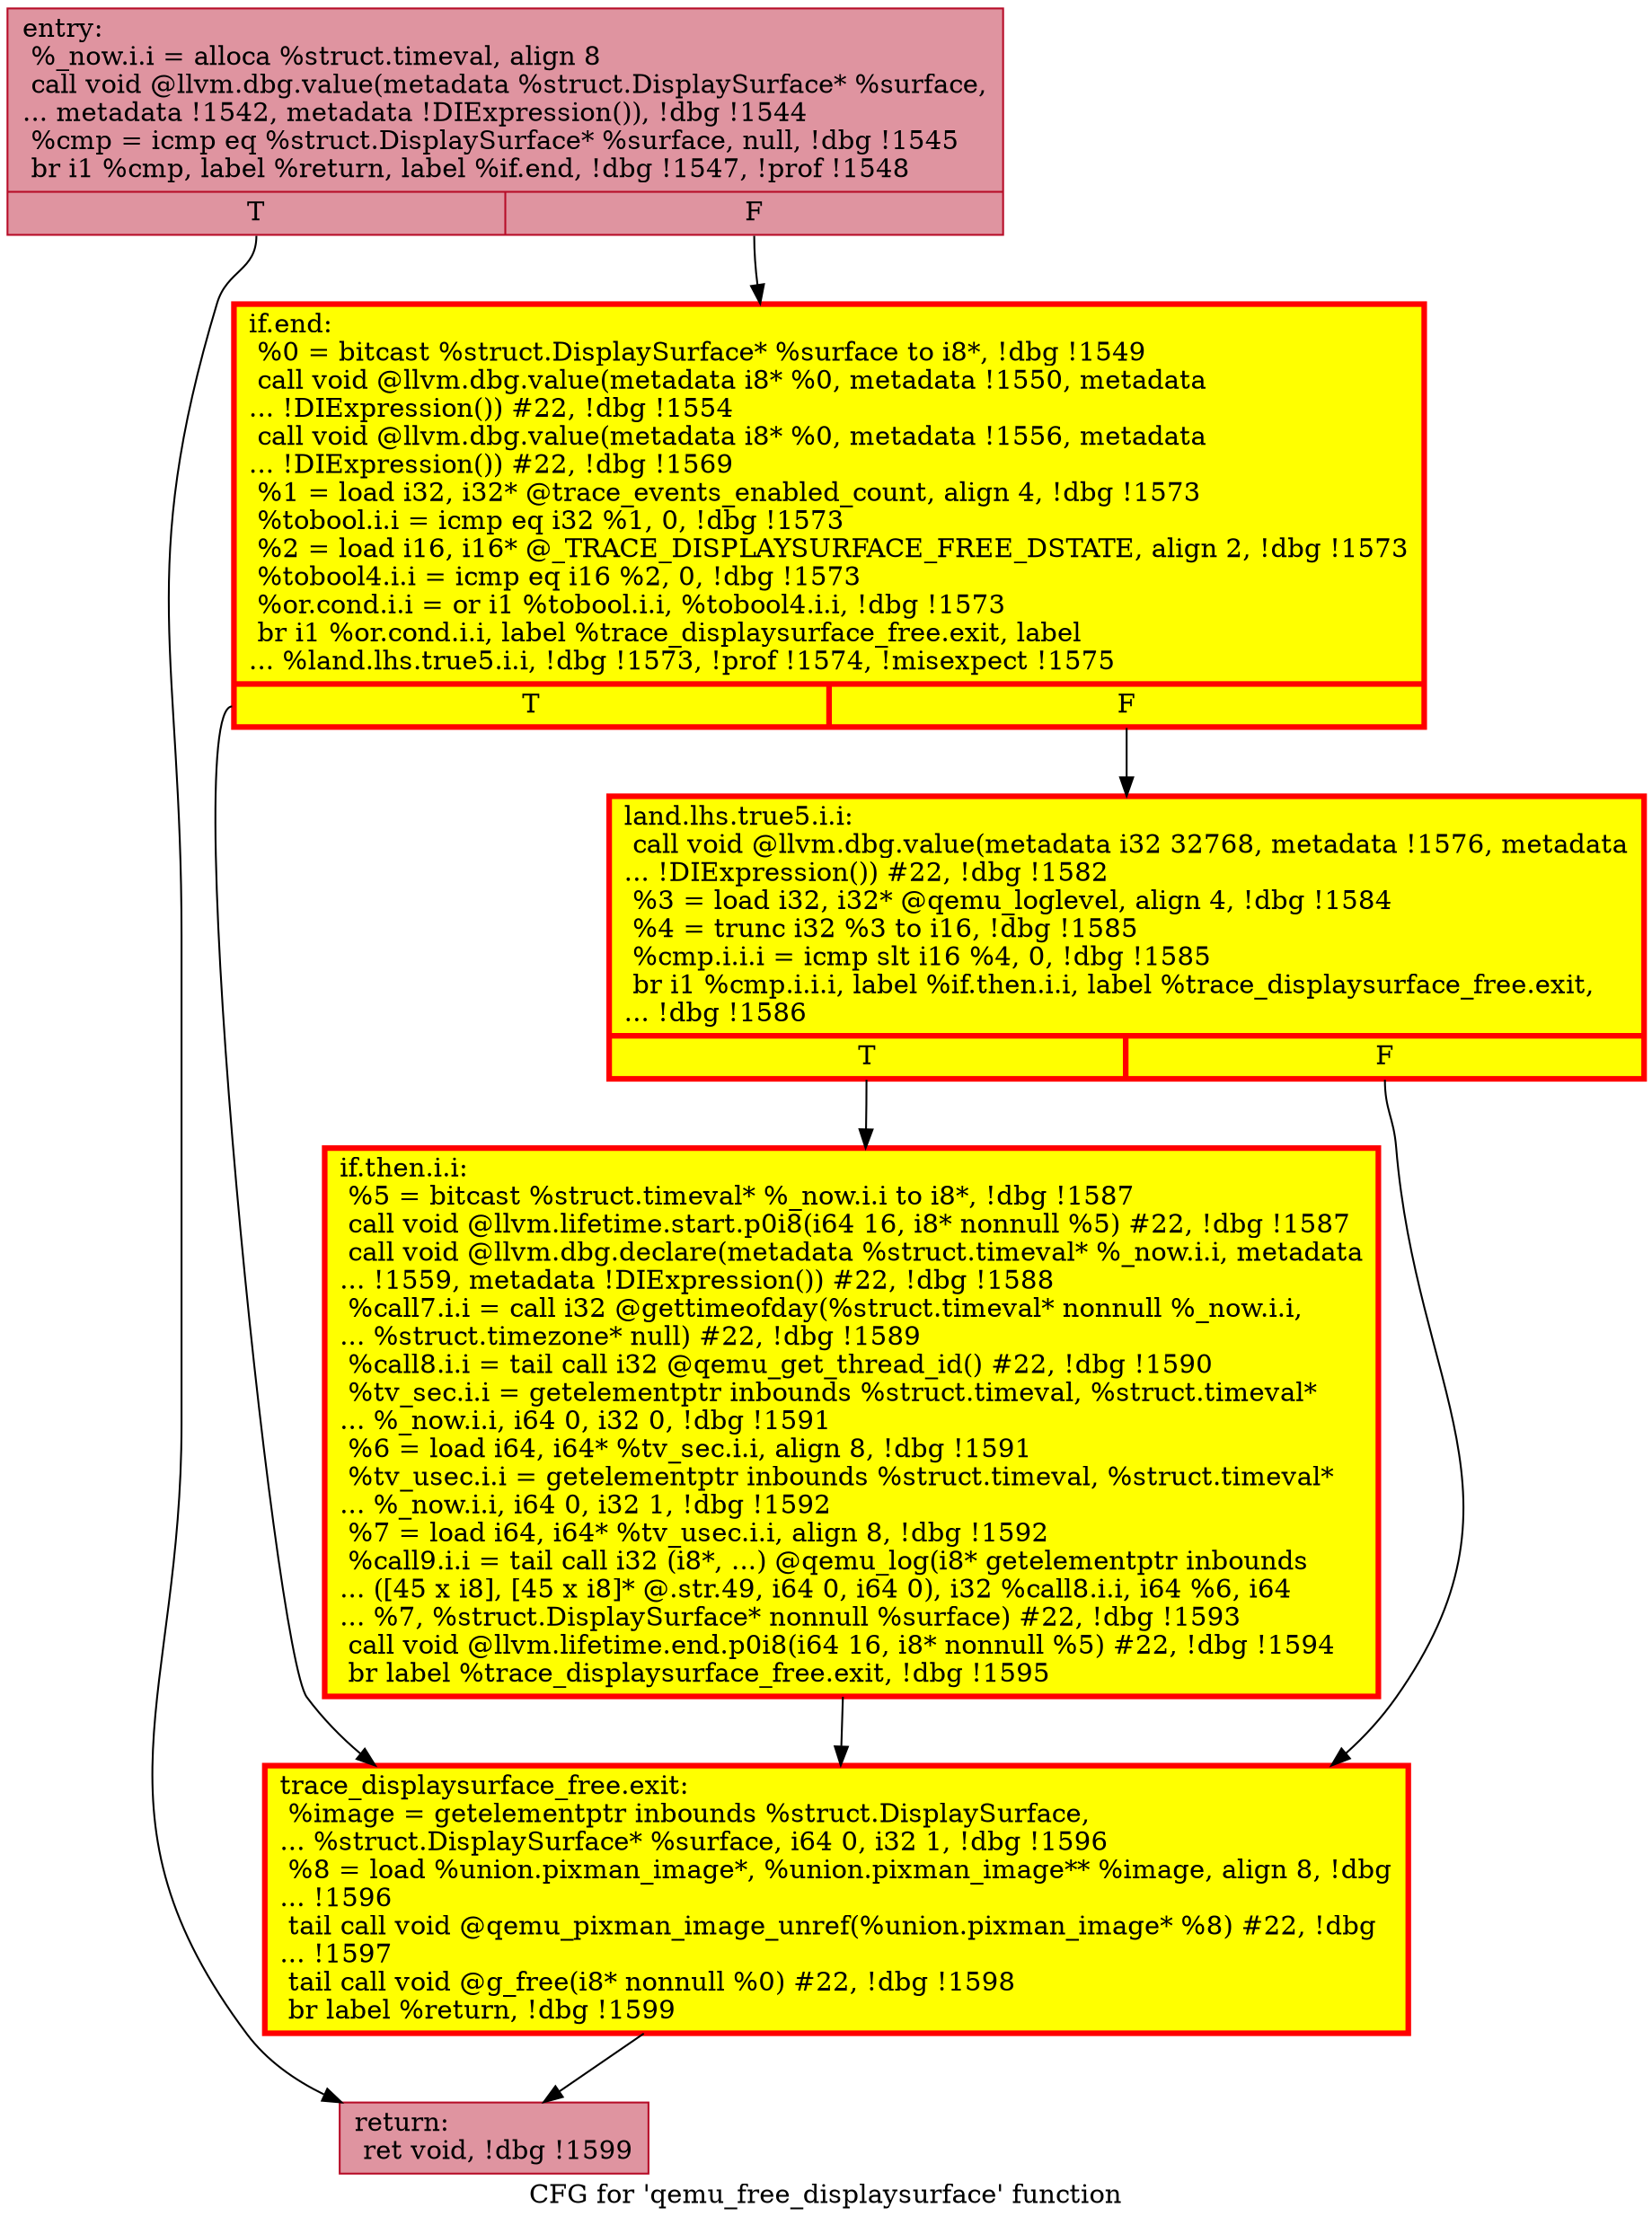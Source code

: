 digraph "CFG for 'qemu_free_displaysurface' function" {
	label="CFG for 'qemu_free_displaysurface' function";

	Node0x564187d9ae30 [shape=record,color="#b70d28ff", style=filled, fillcolor="#b70d2870",label="{entry:\l  %_now.i.i = alloca %struct.timeval, align 8\l  call void @llvm.dbg.value(metadata %struct.DisplaySurface* %surface,\l... metadata !1542, metadata !DIExpression()), !dbg !1544\l  %cmp = icmp eq %struct.DisplaySurface* %surface, null, !dbg !1545\l  br i1 %cmp, label %return, label %if.end, !dbg !1547, !prof !1548\l|{<s0>T|<s1>F}}"];
	Node0x564187d9ae30:s0 -> Node0x564187da96b0;
	Node0x564187d9ae30:s1 -> Node0x564187da9d70;
	Node0x564187da9d70 [shape=record,penwidth=3.0, style="filled", color="red", fillcolor="yellow",label="{if.end:                                           \l  %0 = bitcast %struct.DisplaySurface* %surface to i8*, !dbg !1549\l  call void @llvm.dbg.value(metadata i8* %0, metadata !1550, metadata\l... !DIExpression()) #22, !dbg !1554\l  call void @llvm.dbg.value(metadata i8* %0, metadata !1556, metadata\l... !DIExpression()) #22, !dbg !1569\l  %1 = load i32, i32* @trace_events_enabled_count, align 4, !dbg !1573\l  %tobool.i.i = icmp eq i32 %1, 0, !dbg !1573\l  %2 = load i16, i16* @_TRACE_DISPLAYSURFACE_FREE_DSTATE, align 2, !dbg !1573\l  %tobool4.i.i = icmp eq i16 %2, 0, !dbg !1573\l  %or.cond.i.i = or i1 %tobool.i.i, %tobool4.i.i, !dbg !1573\l  br i1 %or.cond.i.i, label %trace_displaysurface_free.exit, label\l... %land.lhs.true5.i.i, !dbg !1573, !prof !1574, !misexpect !1575\l|{<s0>T|<s1>F}}"];
	Node0x564187da9d70:s0 -> Node0x564187e9aa50;
	Node0x564187da9d70:s1 -> Node0x564188048fc0;
	Node0x564188048fc0 [shape=record,penwidth=3.0, style="filled", color="red", fillcolor="yellow",label="{land.lhs.true5.i.i:                               \l  call void @llvm.dbg.value(metadata i32 32768, metadata !1576, metadata\l... !DIExpression()) #22, !dbg !1582\l  %3 = load i32, i32* @qemu_loglevel, align 4, !dbg !1584\l  %4 = trunc i32 %3 to i16, !dbg !1585\l  %cmp.i.i.i = icmp slt i16 %4, 0, !dbg !1585\l  br i1 %cmp.i.i.i, label %if.then.i.i, label %trace_displaysurface_free.exit,\l... !dbg !1586\l|{<s0>T|<s1>F}}"];
	Node0x564188048fc0:s0 -> Node0x564187e97f20;
	Node0x564188048fc0:s1 -> Node0x564187e9aa50;
	Node0x564187e97f20 [shape=record,penwidth=3.0, style="filled", color="red", fillcolor="yellow",label="{if.then.i.i:                                      \l  %5 = bitcast %struct.timeval* %_now.i.i to i8*, !dbg !1587\l  call void @llvm.lifetime.start.p0i8(i64 16, i8* nonnull %5) #22, !dbg !1587\l  call void @llvm.dbg.declare(metadata %struct.timeval* %_now.i.i, metadata\l... !1559, metadata !DIExpression()) #22, !dbg !1588\l  %call7.i.i = call i32 @gettimeofday(%struct.timeval* nonnull %_now.i.i,\l... %struct.timezone* null) #22, !dbg !1589\l  %call8.i.i = tail call i32 @qemu_get_thread_id() #22, !dbg !1590\l  %tv_sec.i.i = getelementptr inbounds %struct.timeval, %struct.timeval*\l... %_now.i.i, i64 0, i32 0, !dbg !1591\l  %6 = load i64, i64* %tv_sec.i.i, align 8, !dbg !1591\l  %tv_usec.i.i = getelementptr inbounds %struct.timeval, %struct.timeval*\l... %_now.i.i, i64 0, i32 1, !dbg !1592\l  %7 = load i64, i64* %tv_usec.i.i, align 8, !dbg !1592\l  %call9.i.i = tail call i32 (i8*, ...) @qemu_log(i8* getelementptr inbounds\l... ([45 x i8], [45 x i8]* @.str.49, i64 0, i64 0), i32 %call8.i.i, i64 %6, i64\l... %7, %struct.DisplaySurface* nonnull %surface) #22, !dbg !1593\l  call void @llvm.lifetime.end.p0i8(i64 16, i8* nonnull %5) #22, !dbg !1594\l  br label %trace_displaysurface_free.exit, !dbg !1595\l}"];
	Node0x564187e97f20 -> Node0x564187e9aa50;
	Node0x564187e9aa50 [shape=record,penwidth=3.0, style="filled", color="red", fillcolor="yellow",label="{trace_displaysurface_free.exit:                   \l  %image = getelementptr inbounds %struct.DisplaySurface,\l... %struct.DisplaySurface* %surface, i64 0, i32 1, !dbg !1596\l  %8 = load %union.pixman_image*, %union.pixman_image** %image, align 8, !dbg\l... !1596\l  tail call void @qemu_pixman_image_unref(%union.pixman_image* %8) #22, !dbg\l... !1597\l  tail call void @g_free(i8* nonnull %0) #22, !dbg !1598\l  br label %return, !dbg !1599\l}"];
	Node0x564187e9aa50 -> Node0x564187da96b0;
	Node0x564187da96b0 [shape=record,color="#b70d28ff", style=filled, fillcolor="#b70d2870",label="{return:                                           \l  ret void, !dbg !1599\l}"];
}
